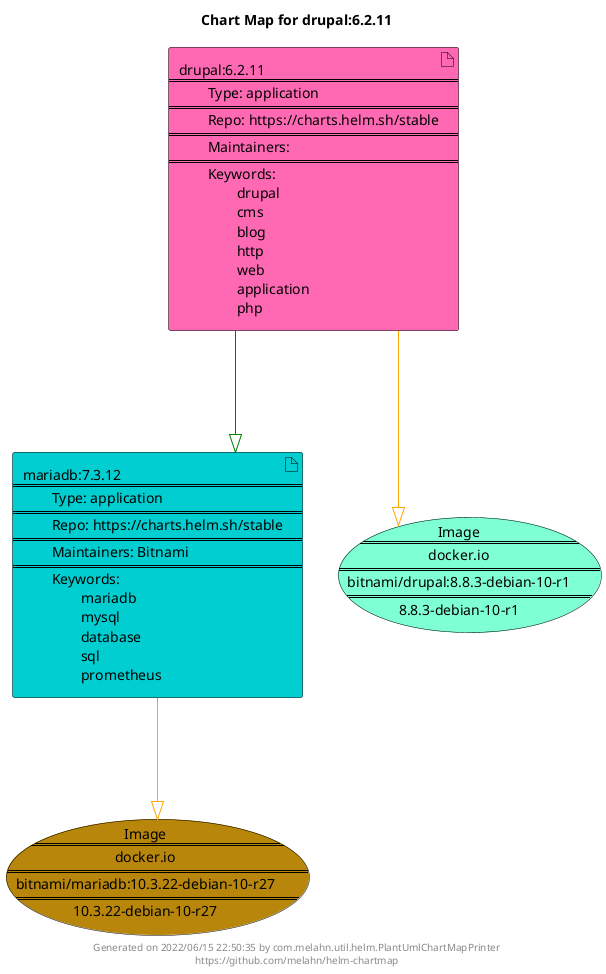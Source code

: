 @startuml
skinparam linetype ortho
skinparam backgroundColor white
skinparam usecaseBorderColor black
skinparam usecaseArrowColor LightSlateGray
skinparam artifactBorderColor black
skinparam artifactArrowColor LightSlateGray

title Chart Map for drupal:6.2.11

'There are 2 referenced Helm Charts
artifact "mariadb:7.3.12\n====\n\tType: application\n====\n\tRepo: https://charts.helm.sh/stable\n====\n\tMaintainers: Bitnami\n====\n\tKeywords: \n\t\tmariadb\n\t\tmysql\n\t\tdatabase\n\t\tsql\n\t\tprometheus" as mariadb_7_3_12 #DarkTurquoise
artifact "drupal:6.2.11\n====\n\tType: application\n====\n\tRepo: https://charts.helm.sh/stable\n====\n\tMaintainers: \n====\n\tKeywords: \n\t\tdrupal\n\t\tcms\n\t\tblog\n\t\thttp\n\t\tweb\n\t\tapplication\n\t\tphp" as drupal_6_2_11 #HotPink

'There are 2 referenced Docker Images
usecase "Image\n====\ndocker.io\n====\nbitnami/mariadb:10.3.22-debian-10-r27\n====\n10.3.22-debian-10-r27" as docker_io_bitnami_mariadb_10_3_22_debian_10_r27 #DarkGoldenRod
usecase "Image\n====\ndocker.io\n====\nbitnami/drupal:8.8.3-debian-10-r1\n====\n8.8.3-debian-10-r1" as docker_io_bitnami_drupal_8_8_3_debian_10_r1 #Aquamarine

'Chart Dependencies
drupal_6_2_11--[#green]-|>mariadb_7_3_12
mariadb_7_3_12--[#orange]-|>docker_io_bitnami_mariadb_10_3_22_debian_10_r27
drupal_6_2_11--[#orange]-|>docker_io_bitnami_drupal_8_8_3_debian_10_r1

center footer Generated on 2022/06/15 22:50:35 by com.melahn.util.helm.PlantUmlChartMapPrinter\nhttps://github.com/melahn/helm-chartmap
@enduml
